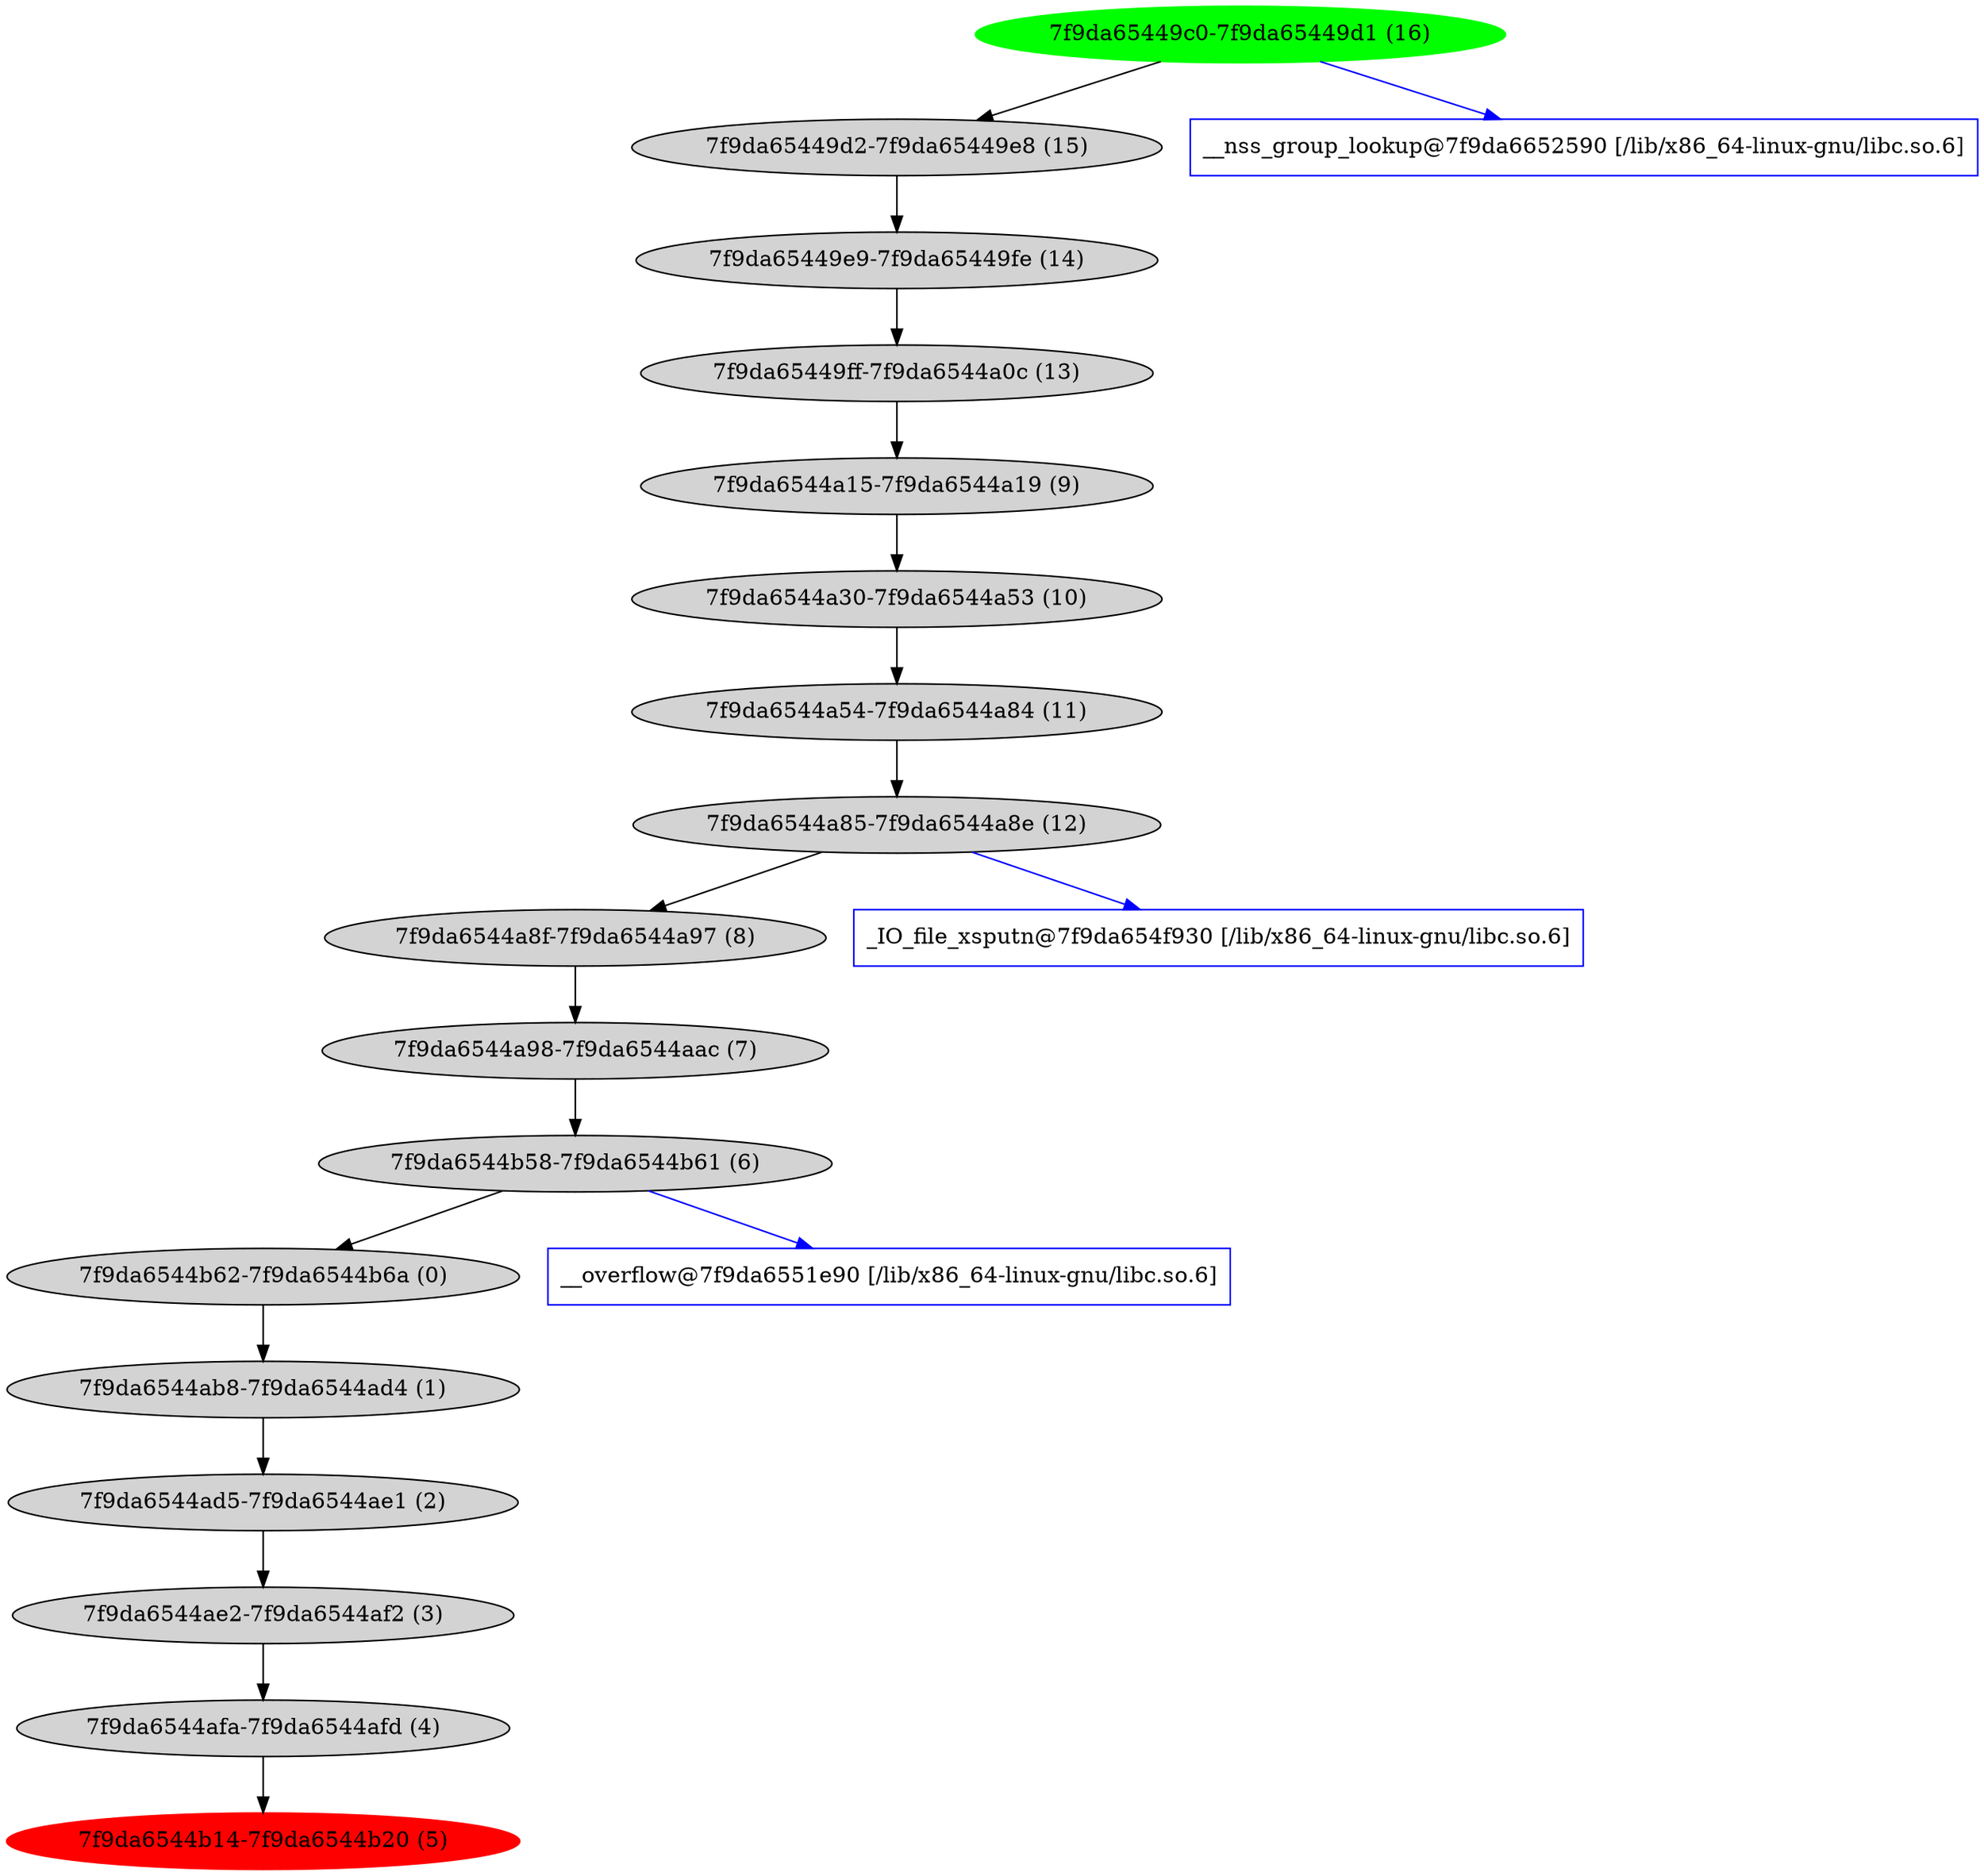 digraph G {
   bb_7f9da6544b62 [label="7f9da6544b62-7f9da6544b6a (0)" style=filled];
   bb_7f9da6544ab8 [label="7f9da6544ab8-7f9da6544ad4 (1)" style=filled];
   bb_7f9da6544ad5 [label="7f9da6544ad5-7f9da6544ae1 (2)" style=filled];
   bb_7f9da6544ae2 [label="7f9da6544ae2-7f9da6544af2 (3)" style=filled];
   bb_7f9da6544afa [label="7f9da6544afa-7f9da6544afd (4)" style=filled];
   bb_7f9da6544b14 [label="7f9da6544b14-7f9da6544b20 (5)", color="red" style=filled];
   bb_7f9da6544b58 [label="7f9da6544b58-7f9da6544b61 (6)" style=filled];
   bb_7f9da6544a98 [label="7f9da6544a98-7f9da6544aac (7)" style=filled];
   bb_7f9da6544a8f [label="7f9da6544a8f-7f9da6544a97 (8)" style=filled];
   bb_7f9da6544a15 [label="7f9da6544a15-7f9da6544a19 (9)" style=filled];
   bb_7f9da6544a30 [label="7f9da6544a30-7f9da6544a53 (10)" style=filled];
   bb_7f9da6544a54 [label="7f9da6544a54-7f9da6544a84 (11)" style=filled];
   bb_7f9da6544a85 [label="7f9da6544a85-7f9da6544a8e (12)" style=filled];
   bb_7f9da65449ff [label="7f9da65449ff-7f9da6544a0c (13)" style=filled];
   bb_7f9da65449e9 [label="7f9da65449e9-7f9da65449fe (14)" style=filled];
   bb_7f9da65449d2 [label="7f9da65449d2-7f9da65449e8 (15)" style=filled];
   bb_7f9da65449c0 [label="7f9da65449c0-7f9da65449d1 (16)", color="green" style=filled];
   func_7f9da6551e90 [label="__overflow@7f9da6551e90 [/lib/x86_64-linux-gnu/libc.so.6]", color=blue, shape=rectangle,URL="7f9da6551e90.svg"];
   func_7f9da6652590 [label="__nss_group_lookup@7f9da6652590 [/lib/x86_64-linux-gnu/libc.so.6]", color=blue, shape=rectangle,URL="7f9da6652590.svg"];
   func_7f9da654f930 [label="_IO_file_xsputn@7f9da654f930 [/lib/x86_64-linux-gnu/libc.so.6]", color=blue, shape=rectangle,URL="7f9da654f930.svg"];
   bb_7f9da65449c0 -> func_7f9da6652590 [color=blue];
   bb_7f9da6544a85 -> func_7f9da654f930 [color=blue];
   bb_7f9da6544b58 -> func_7f9da6551e90 [color=blue];
   bb_7f9da65449c0 -> bb_7f9da65449d2;
   bb_7f9da65449d2 -> bb_7f9da65449e9;
   bb_7f9da65449e9 -> bb_7f9da65449ff;
   bb_7f9da65449ff -> bb_7f9da6544a15;
   bb_7f9da6544a15 -> bb_7f9da6544a30;
   bb_7f9da6544a30 -> bb_7f9da6544a54;
   bb_7f9da6544a54 -> bb_7f9da6544a85;
   bb_7f9da6544a85 -> bb_7f9da6544a8f;
   bb_7f9da6544a8f -> bb_7f9da6544a98;
   bb_7f9da6544a98 -> bb_7f9da6544b58;
   bb_7f9da6544b58 -> bb_7f9da6544b62;
   bb_7f9da6544b62 -> bb_7f9da6544ab8;
   bb_7f9da6544ab8 -> bb_7f9da6544ad5;
   bb_7f9da6544ad5 -> bb_7f9da6544ae2;
   bb_7f9da6544ae2 -> bb_7f9da6544afa;
   bb_7f9da6544afa -> bb_7f9da6544b14;
}